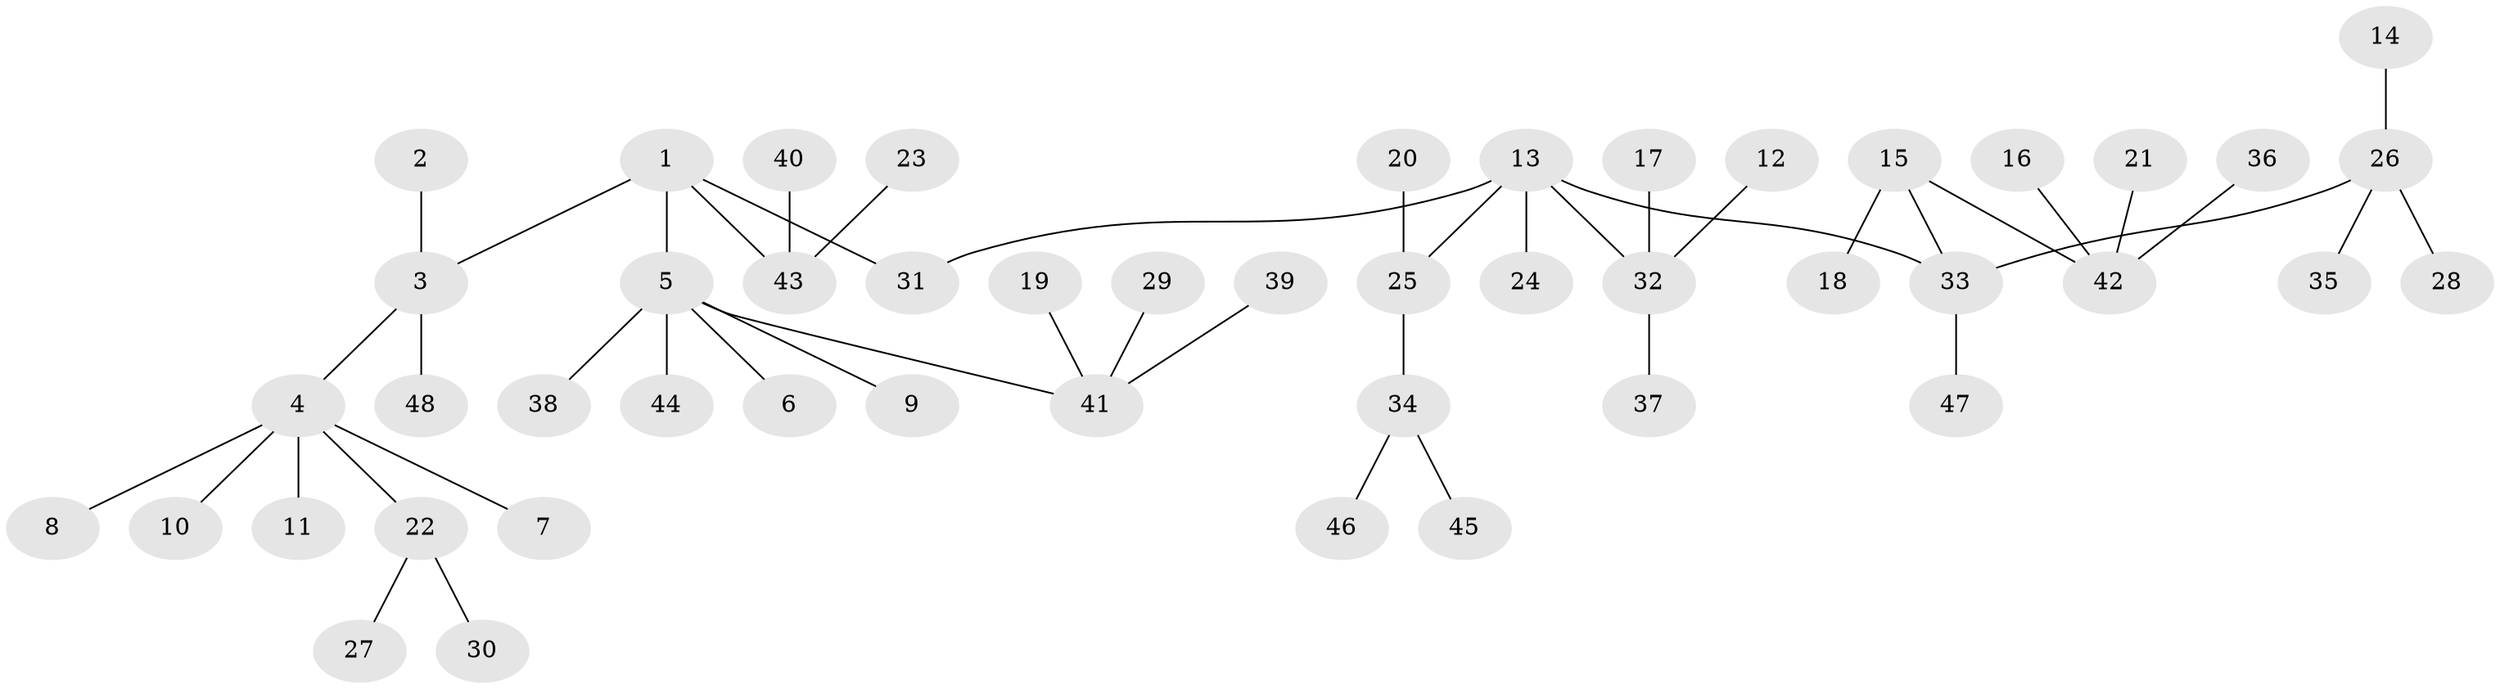 // original degree distribution, {4: 0.08421052631578947, 3: 0.10526315789473684, 2: 0.24210526315789474, 6: 0.021052631578947368, 5: 0.042105263157894736, 1: 0.5052631578947369}
// Generated by graph-tools (version 1.1) at 2025/48/03/06/25 01:48:57]
// undirected, 48 vertices, 47 edges
graph export_dot {
graph [start="1"]
  node [color=gray90,style=filled];
  1;
  2;
  3;
  4;
  5;
  6;
  7;
  8;
  9;
  10;
  11;
  12;
  13;
  14;
  15;
  16;
  17;
  18;
  19;
  20;
  21;
  22;
  23;
  24;
  25;
  26;
  27;
  28;
  29;
  30;
  31;
  32;
  33;
  34;
  35;
  36;
  37;
  38;
  39;
  40;
  41;
  42;
  43;
  44;
  45;
  46;
  47;
  48;
  1 -- 3 [weight=1.0];
  1 -- 5 [weight=1.0];
  1 -- 31 [weight=1.0];
  1 -- 43 [weight=1.0];
  2 -- 3 [weight=1.0];
  3 -- 4 [weight=1.0];
  3 -- 48 [weight=1.0];
  4 -- 7 [weight=1.0];
  4 -- 8 [weight=1.0];
  4 -- 10 [weight=1.0];
  4 -- 11 [weight=1.0];
  4 -- 22 [weight=1.0];
  5 -- 6 [weight=1.0];
  5 -- 9 [weight=1.0];
  5 -- 38 [weight=1.0];
  5 -- 41 [weight=1.0];
  5 -- 44 [weight=1.0];
  12 -- 32 [weight=1.0];
  13 -- 24 [weight=1.0];
  13 -- 25 [weight=1.0];
  13 -- 31 [weight=1.0];
  13 -- 32 [weight=1.0];
  13 -- 33 [weight=1.0];
  14 -- 26 [weight=1.0];
  15 -- 18 [weight=1.0];
  15 -- 33 [weight=1.0];
  15 -- 42 [weight=1.0];
  16 -- 42 [weight=1.0];
  17 -- 32 [weight=1.0];
  19 -- 41 [weight=1.0];
  20 -- 25 [weight=1.0];
  21 -- 42 [weight=1.0];
  22 -- 27 [weight=1.0];
  22 -- 30 [weight=1.0];
  23 -- 43 [weight=1.0];
  25 -- 34 [weight=1.0];
  26 -- 28 [weight=1.0];
  26 -- 33 [weight=1.0];
  26 -- 35 [weight=1.0];
  29 -- 41 [weight=1.0];
  32 -- 37 [weight=1.0];
  33 -- 47 [weight=1.0];
  34 -- 45 [weight=1.0];
  34 -- 46 [weight=1.0];
  36 -- 42 [weight=1.0];
  39 -- 41 [weight=1.0];
  40 -- 43 [weight=1.0];
}

